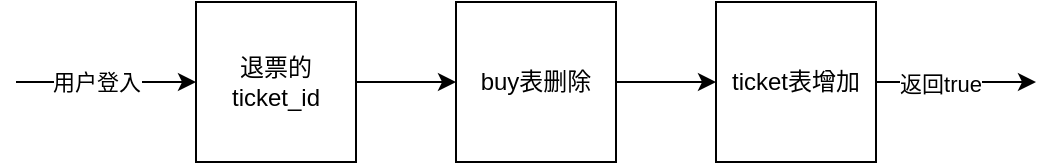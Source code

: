 <mxfile>
    <diagram id="vZGF6r2bEv6X4bIrB7NO" name="第 1 页">
        <mxGraphModel dx="764" dy="539" grid="1" gridSize="10" guides="1" tooltips="1" connect="1" arrows="1" fold="1" page="1" pageScale="1" pageWidth="827" pageHeight="1169" math="0" shadow="0">
            <root>
                <mxCell id="0"/>
                <mxCell id="1" parent="0"/>
                <mxCell id="3" value="" style="endArrow=classic;html=1;" edge="1" parent="1" target="4">
                    <mxGeometry width="50" height="50" relative="1" as="geometry">
                        <mxPoint x="80" y="285" as="sourcePoint"/>
                        <mxPoint x="160" y="285" as="targetPoint"/>
                    </mxGeometry>
                </mxCell>
                <mxCell id="5" value="用户登入" style="edgeLabel;html=1;align=center;verticalAlign=middle;resizable=0;points=[];" vertex="1" connectable="0" parent="3">
                    <mxGeometry x="-0.43" relative="1" as="geometry">
                        <mxPoint x="14" as="offset"/>
                    </mxGeometry>
                </mxCell>
                <mxCell id="6" style="edgeStyle=none;html=1;" edge="1" parent="1" source="4" target="7">
                    <mxGeometry relative="1" as="geometry">
                        <mxPoint x="340" y="285" as="targetPoint"/>
                    </mxGeometry>
                </mxCell>
                <mxCell id="4" value="退票的ticket_id" style="whiteSpace=wrap;html=1;aspect=fixed;" vertex="1" parent="1">
                    <mxGeometry x="170" y="245" width="80" height="80" as="geometry"/>
                </mxCell>
                <mxCell id="8" style="edgeStyle=none;html=1;" edge="1" parent="1" source="7" target="9">
                    <mxGeometry relative="1" as="geometry">
                        <mxPoint x="440" y="285" as="targetPoint"/>
                    </mxGeometry>
                </mxCell>
                <mxCell id="7" value="buy表删除" style="whiteSpace=wrap;html=1;aspect=fixed;" vertex="1" parent="1">
                    <mxGeometry x="300" y="245" width="80" height="80" as="geometry"/>
                </mxCell>
                <mxCell id="10" style="edgeStyle=none;html=1;" edge="1" parent="1" source="9">
                    <mxGeometry relative="1" as="geometry">
                        <mxPoint x="590" y="285" as="targetPoint"/>
                    </mxGeometry>
                </mxCell>
                <mxCell id="11" value="返回true" style="edgeLabel;html=1;align=center;verticalAlign=middle;resizable=0;points=[];" vertex="1" connectable="0" parent="10">
                    <mxGeometry x="-0.212" y="-1" relative="1" as="geometry">
                        <mxPoint as="offset"/>
                    </mxGeometry>
                </mxCell>
                <mxCell id="9" value="ticket表增加" style="whiteSpace=wrap;html=1;aspect=fixed;" vertex="1" parent="1">
                    <mxGeometry x="430" y="245" width="80" height="80" as="geometry"/>
                </mxCell>
            </root>
        </mxGraphModel>
    </diagram>
</mxfile>